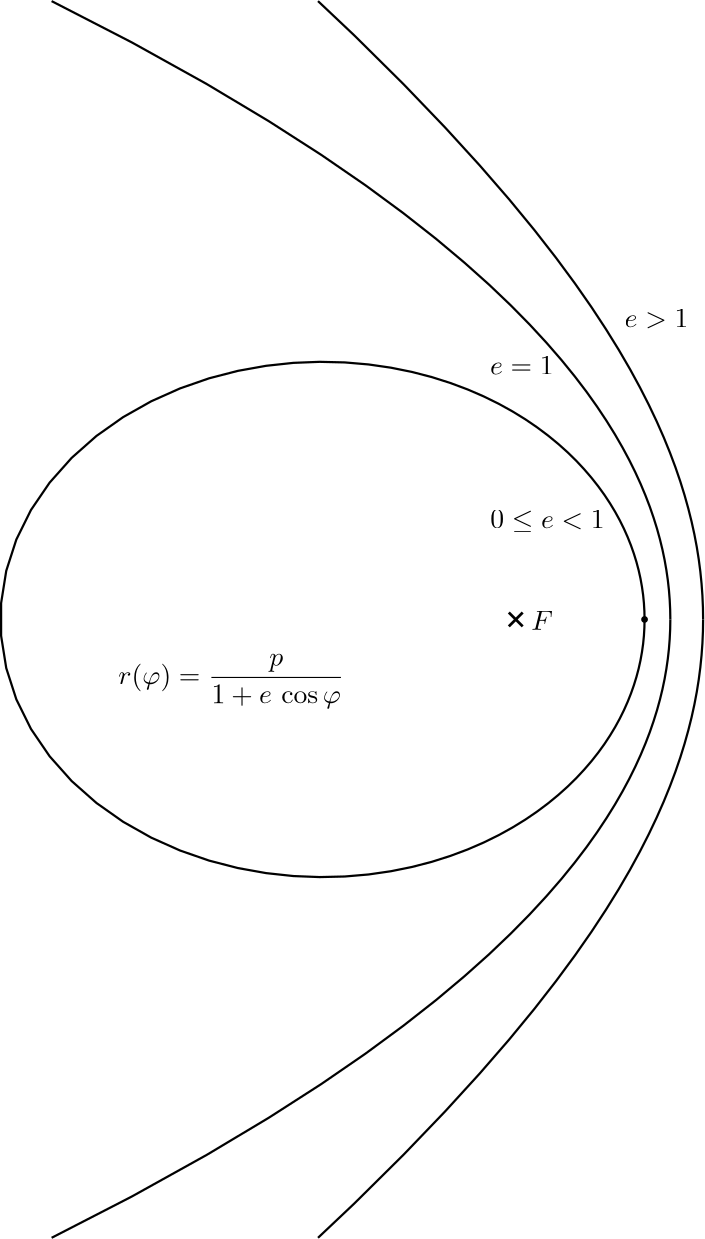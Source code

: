 <?xml version="1.0"?>
<!DOCTYPE ipe SYSTEM "ipe.dtd">
<ipe version="70218" creator="Ipe 7.2.20">
<info created="D:20210130202722" modified="D:20210130205245"/>
<ipestyle name="basic">
<symbol name="arrow/arc(spx)">
<path stroke="sym-stroke" fill="sym-stroke" pen="sym-pen">
0 0 m
-1 0.333 l
-1 -0.333 l
h
</path>
</symbol>
<symbol name="arrow/farc(spx)">
<path stroke="sym-stroke" fill="white" pen="sym-pen">
0 0 m
-1 0.333 l
-1 -0.333 l
h
</path>
</symbol>
<symbol name="arrow/ptarc(spx)">
<path stroke="sym-stroke" fill="sym-stroke" pen="sym-pen">
0 0 m
-1 0.333 l
-0.8 0 l
-1 -0.333 l
h
</path>
</symbol>
<symbol name="arrow/fptarc(spx)">
<path stroke="sym-stroke" fill="white" pen="sym-pen">
0 0 m
-1 0.333 l
-0.8 0 l
-1 -0.333 l
h
</path>
</symbol>
<symbol name="mark/circle(sx)" transformations="translations">
<path fill="sym-stroke">
0.6 0 0 0.6 0 0 e
0.4 0 0 0.4 0 0 e
</path>
</symbol>
<symbol name="mark/disk(sx)" transformations="translations">
<path fill="sym-stroke">
0.6 0 0 0.6 0 0 e
</path>
</symbol>
<symbol name="mark/fdisk(sfx)" transformations="translations">
<group>
<path fill="sym-fill">
0.5 0 0 0.5 0 0 e
</path>
<path fill="sym-stroke" fillrule="eofill">
0.6 0 0 0.6 0 0 e
0.4 0 0 0.4 0 0 e
</path>
</group>
</symbol>
<symbol name="mark/box(sx)" transformations="translations">
<path fill="sym-stroke" fillrule="eofill">
-0.6 -0.6 m
0.6 -0.6 l
0.6 0.6 l
-0.6 0.6 l
h
-0.4 -0.4 m
0.4 -0.4 l
0.4 0.4 l
-0.4 0.4 l
h
</path>
</symbol>
<symbol name="mark/square(sx)" transformations="translations">
<path fill="sym-stroke">
-0.6 -0.6 m
0.6 -0.6 l
0.6 0.6 l
-0.6 0.6 l
h
</path>
</symbol>
<symbol name="mark/fsquare(sfx)" transformations="translations">
<group>
<path fill="sym-fill">
-0.5 -0.5 m
0.5 -0.5 l
0.5 0.5 l
-0.5 0.5 l
h
</path>
<path fill="sym-stroke" fillrule="eofill">
-0.6 -0.6 m
0.6 -0.6 l
0.6 0.6 l
-0.6 0.6 l
h
-0.4 -0.4 m
0.4 -0.4 l
0.4 0.4 l
-0.4 0.4 l
h
</path>
</group>
</symbol>
<symbol name="mark/cross(sx)" transformations="translations">
<group>
<path fill="sym-stroke">
-0.43 -0.57 m
0.57 0.43 l
0.43 0.57 l
-0.57 -0.43 l
h
</path>
<path fill="sym-stroke">
-0.43 0.57 m
0.57 -0.43 l
0.43 -0.57 l
-0.57 0.43 l
h
</path>
</group>
</symbol>
<symbol name="arrow/fnormal(spx)">
<path stroke="sym-stroke" fill="white" pen="sym-pen">
0 0 m
-1 0.333 l
-1 -0.333 l
h
</path>
</symbol>
<symbol name="arrow/pointed(spx)">
<path stroke="sym-stroke" fill="sym-stroke" pen="sym-pen">
0 0 m
-1 0.333 l
-0.8 0 l
-1 -0.333 l
h
</path>
</symbol>
<symbol name="arrow/fpointed(spx)">
<path stroke="sym-stroke" fill="white" pen="sym-pen">
0 0 m
-1 0.333 l
-0.8 0 l
-1 -0.333 l
h
</path>
</symbol>
<symbol name="arrow/linear(spx)">
<path stroke="sym-stroke" pen="sym-pen">
-1 0.333 m
0 0 l
-1 -0.333 l
</path>
</symbol>
<symbol name="arrow/fdouble(spx)">
<path stroke="sym-stroke" fill="white" pen="sym-pen">
0 0 m
-1 0.333 l
-1 -0.333 l
h
-1 0 m
-2 0.333 l
-2 -0.333 l
h
</path>
</symbol>
<symbol name="arrow/double(spx)">
<path stroke="sym-stroke" fill="sym-stroke" pen="sym-pen">
0 0 m
-1 0.333 l
-1 -0.333 l
h
-1 0 m
-2 0.333 l
-2 -0.333 l
h
</path>
</symbol>
<symbol name="arrow/mid-normal(spx)">
<path stroke="sym-stroke" fill="sym-stroke" pen="sym-pen">
0.5 0 m
-0.5 0.333 l
-0.5 -0.333 l
h
</path>
</symbol>
<symbol name="arrow/mid-fnormal(spx)">
<path stroke="sym-stroke" fill="white" pen="sym-pen">
0.5 0 m
-0.5 0.333 l
-0.5 -0.333 l
h
</path>
</symbol>
<symbol name="arrow/mid-pointed(spx)">
<path stroke="sym-stroke" fill="sym-stroke" pen="sym-pen">
0.5 0 m
-0.5 0.333 l
-0.3 0 l
-0.5 -0.333 l
h
</path>
</symbol>
<symbol name="arrow/mid-fpointed(spx)">
<path stroke="sym-stroke" fill="white" pen="sym-pen">
0.5 0 m
-0.5 0.333 l
-0.3 0 l
-0.5 -0.333 l
h
</path>
</symbol>
<symbol name="arrow/mid-double(spx)">
<path stroke="sym-stroke" fill="sym-stroke" pen="sym-pen">
1 0 m
0 0.333 l
0 -0.333 l
h
0 0 m
-1 0.333 l
-1 -0.333 l
h
</path>
</symbol>
<symbol name="arrow/mid-fdouble(spx)">
<path stroke="sym-stroke" fill="white" pen="sym-pen">
1 0 m
0 0.333 l
0 -0.333 l
h
0 0 m
-1 0.333 l
-1 -0.333 l
h
</path>
</symbol>
<pen name="heavier" value="0.8"/>
<pen name="fat" value="1.2"/>
<pen name="ultrafat" value="2"/>
<symbolsize name="large" value="5"/>
<symbolsize name="small" value="2"/>
<symbolsize name="tiny" value="1.1"/>
<arrowsize name="large" value="10"/>
<arrowsize name="small" value="5"/>
<arrowsize name="tiny" value="3"/>
<color name="red" value="1 0 0"/>
<color name="blue" value="0 0 1"/>
<color name="green" value="0 1 0"/>
<color name="yellow" value="1 1 0"/>
<color name="orange" value="1 0.647 0"/>
<color name="gold" value="1 0.843 0"/>
<color name="purple" value="0.627 0.125 0.941"/>
<color name="gray" value="0.745"/>
<color name="brown" value="0.647 0.165 0.165"/>
<color name="navy" value="0 0 0.502"/>
<color name="pink" value="1 0.753 0.796"/>
<color name="seagreen" value="0.18 0.545 0.341"/>
<color name="turquoise" value="0.251 0.878 0.816"/>
<color name="violet" value="0.933 0.51 0.933"/>
<color name="darkblue" value="0 0 0.545"/>
<color name="darkcyan" value="0 0.545 0.545"/>
<color name="darkgray" value="0.663"/>
<color name="darkgreen" value="0 0.392 0"/>
<color name="darkmagenta" value="0.545 0 0.545"/>
<color name="darkorange" value="1 0.549 0"/>
<color name="darkred" value="0.545 0 0"/>
<color name="lightblue" value="0.678 0.847 0.902"/>
<color name="lightcyan" value="0.878 1 1"/>
<color name="lightgray" value="0.827"/>
<color name="lightgreen" value="0.565 0.933 0.565"/>
<color name="lightyellow" value="1 1 0.878"/>
<dashstyle name="dotted" value="[1 3] 0"/>
<dashstyle name="dashed" value="[4] 0"/>
<dashstyle name="dash dotted" value="[4 2 1 2] 0"/>
<dashstyle name="dash dot dotted" value="[4 2 1 2 1 2] 0"/>
<textsize name="large" value="\large"/>
<textsize name="small" value="\small"/>
<textsize name="tiny" value="\tiny"/>
<textsize name="Large" value="\Large"/>
<textsize name="LARGE" value="\LARGE"/>
<textsize name="huge" value="\huge"/>
<textsize name="Huge" value="\Huge"/>
<textsize name="footnote" value="\footnotesize"/>
<textstyle name="center" begin="\begin{center}" end="\end{center}"/>
<textstyle name="itemize" begin="\begin{itemize}" end="\end{itemize}"/>
<textstyle name="item" begin="\begin{itemize}\item{}" end="\end{itemize}"/>
<gridsize name="4 pts" value="4"/>
<gridsize name="8 pts (~3 mm)" value="8"/>
<gridsize name="16 pts (~6 mm)" value="16"/>
<gridsize name="32 pts (~12 mm)" value="32"/>
<gridsize name="10 pts (~3.5 mm)" value="10"/>
<gridsize name="20 pts (~7 mm)" value="20"/>
<gridsize name="14 pts (~5 mm)" value="14"/>
<gridsize name="28 pts (~10 mm)" value="28"/>
<gridsize name="56 pts (~20 mm)" value="56"/>
<anglesize name="90 deg" value="90"/>
<anglesize name="60 deg" value="60"/>
<anglesize name="45 deg" value="45"/>
<anglesize name="30 deg" value="30"/>
<anglesize name="22.5 deg" value="22.5"/>
<opacity name="10%" value="0.1"/>
<opacity name="30%" value="0.3"/>
<opacity name="50%" value="0.5"/>
<opacity name="75%" value="0.75"/>
<tiling name="falling" angle="-60" step="4" width="1"/>
<tiling name="rising" angle="30" step="4" width="1"/>
</ipestyle>
<page>
<layer name="alpha"/>
<view layers="alpha" active="alpha"/>
<path layer="alpha" matrix="1 0 0 1 -17.53 356.83" stroke="black" pen="heavier">
418.47 239.39 m
418.41 242.33 l
418.24 245.27 l
417.95 248.22 l
417.53 251.17 l
417 254.13 l
416.34 257.1 l
415.55 260.07 l
414.63 263.05 l
413.58 266.04 l
412.38 269.05 l
411.04 272.06 l
409.54 275.09 l
407.88 278.12 l
406.04 281.17 l
404.03 284.22 l
401.82 287.28 l
399.4 290.35 l
396.77 293.41 l
393.91 296.48 l
390.8 299.53 l
387.42 302.56 l
383.77 305.56 l
379.81 308.53 l
375.53 311.45 l
370.91 314.29 l
365.92 317.05 l
360.55 319.69 l
354.77 322.19 l
348.56 324.51 l
341.9 326.63 l
334.78 328.48 l
327.18 330.02 l
319.1 331.19 l
310.53 331.92 l
301.51 332.13 l
292.06 331.76 l
282.22 330.7 l
272.07 328.88 l
261.71 326.2 l
251.26 322.57 l
240.89 317.94 l
230.78 312.24 l
221.15 305.45 l
212.24 297.57 l
204.3 288.65 l
197.58 278.8 l
192.31 268.15 l
188.68 256.9 l
186.83 245.27 l
186.83 233.5 l
188.68 221.87 l
192.31 210.62 l
197.58 199.97 l
204.3 190.12 l
212.24 181.2 l
221.15 173.32 l
230.78 166.53 l
240.89 160.83 l
251.26 156.2 l
261.71 152.57 l
272.07 149.89 l
282.22 148.07 l
292.06 147.01 l
301.51 146.64 l
310.53 146.85 l
319.1 147.58 l
327.18 148.75 l
334.78 150.29 l
341.9 152.14 l
348.56 154.26 l
354.77 156.58 l
360.55 159.08 l
365.92 161.72 l
370.91 164.48 l
375.53 167.32 l
379.81 170.24 l
383.77 173.21 l
387.42 176.21 l
390.8 179.24 l
393.91 182.29 l
396.77 185.36 l
399.4 188.42 l
401.82 191.49 l
404.03 194.55 l
406.04 197.6 l
407.88 200.65 l
409.54 203.68 l
411.04 206.71 l
412.38 209.72 l
413.58 212.73 l
414.63 215.72 l
415.55 218.7 l
416.34 221.67 l
417 224.64 l
417.53 227.6 l
417.95 230.55 l
418.24 233.5 l
418.41 236.44 l
418.47 239.39 l
</path>
<path matrix="1 0 0 1 -17.53 356.83" stroke="black" pen="heavier">
427.75 239.39 m
427.69 242.92 l
427.52 246.46 l
427.24 250.01 l
426.84 253.59 l
426.32 257.19 l
425.68 260.84 l
424.91 264.52 l
424 268.26 l
422.95 272.07 l
421.74 275.94 l
420.38 279.9 l
418.83 283.94 l
417.09 288.1 l
415.14 292.37 l
412.96 296.77 l
410.52 301.31 l
407.8 306.02 l
404.76 310.91 l
401.37 316.01 l
397.58 321.34 l
393.33 326.91 l
388.56 332.78 l
383.2 338.96 l
377.15 345.51 l
370.3 352.47 l
362.52 359.89 l
353.63 367.83 l
343.43 376.39 l
331.66 385.63 l
318 395.69 l
302.02 406.68 l
283.19 418.77 l
260.79 432.17 l
233.89 447.12 l
205.01 461.99 l
</path>
<path matrix="1 0 0 1 -17.53 356.83" stroke="black" pen="heavier">
205.01 16.78 m
233.89 31.65 l
260.79 46.6 l
283.19 60 l
302.02 72.09 l
318 83.08 l
331.66 93.14 l
343.43 102.38 l
353.63 110.94 l
362.52 118.88 l
370.3 126.3 l
377.15 133.26 l
383.2 139.81 l
388.56 145.99 l
393.33 151.86 l
397.58 157.43 l
401.37 162.76 l
404.76 167.86 l
407.8 172.75 l
410.52 177.46 l
412.96 182 l
415.14 186.4 l
417.09 190.67 l
418.83 194.83 l
420.38 198.87 l
421.74 202.83 l
422.95 206.7 l
424 210.51 l
424.91 214.25 l
425.68 217.93 l
426.32 221.58 l
426.84 225.18 l
427.24 228.76 l
427.52 232.31 l
427.69 235.85 l
427.75 239.39 l
</path>
<path matrix="1 0 0 1 -17.53 356.83" stroke="black" pen="heavier">
439.55 239.39 m
439.49 243.67 l
439.3 247.96 l
438.99 252.28 l
438.55 256.63 l
437.98 261.02 l
437.27 265.48 l
436.41 270 l
435.4 274.61 l
434.22 279.31 l
432.87 284.13 l
431.33 289.09 l
429.58 294.19 l
427.6 299.47 l
425.37 304.95 l
422.85 310.66 l
420.02 316.62 l
416.83 322.88 l
413.24 329.47 l
409.18 336.45 l
404.58 343.87 l
399.37 351.8 l
393.42 360.33 l
386.61 369.56 l
378.78 379.61 l
369.7 390.65 l
359.1 402.87 l
346.63 416.53 l
331.8 431.98 l
313.96 449.66 l
300.91 461.99 l
</path>
<path matrix="1 0 0 1 -17.53 356.83" stroke="black" pen="heavier">
300.91 16.78 m
313.96 29.11 l
331.8 46.79 l
346.63 62.24 l
359.1 75.9 l
369.7 88.12 l
378.78 99.16 l
386.61 109.21 l
393.42 118.44 l
399.37 126.97 l
404.58 134.9 l
409.18 142.32 l
413.24 149.3 l
416.83 155.89 l
420.02 162.15 l
422.85 168.11 l
425.37 173.82 l
427.6 179.3 l
429.58 184.58 l
431.33 189.68 l
432.87 194.64 l
434.22 199.46 l
435.4 204.16 l
436.41 208.77 l
437.27 213.29 l
437.98 217.75 l
438.55 222.14 l
438.99 226.49 l
439.3 230.81 l
439.49 235.1 l
439.55 239.38 l
</path>
<use matrix="1 0 0 1 -17.53 356.83" name="mark/cross(sx)" pos="372.1 239.39" size="large" stroke="black"/>
<use name="mark/disk(sx)" pos="400.94 596.22" size="small" stroke="black"/>
<text matrix="1 0 0 1 147.733 6.50256" transformations="translations" pos="212.448 586.024" stroke="black" type="label" width="7.79" height="6.808" depth="0" valign="baseline" style="math">F</text>
<text matrix="1 0 0 1 53.2982 -47.8912" transformations="translations" pos="292.068 676.906" stroke="black" type="label" width="41.168" height="6.425" depth="1.35" valign="baseline" style="math">0 \leq e &lt; 1 </text>
<text matrix="1 0 0 1 8.02286 -15.2733" transformations="translations" pos="337.256 699.693" stroke="black" type="label" width="22.904" height="6.42" depth="0" valign="baseline" style="math">e=1</text>
<text matrix="1 0 0 1 43.7579 -30.3674" transformations="translations" pos="350.001 731.749" stroke="black" type="label" width="22.904" height="6.42" depth="0.39" valign="baseline" style="math">e &gt; 1</text>
<text matrix="1 0 0 1 -241.206 -53.0606" transformations="translations" pos="452.692 625.915" stroke="black" type="label" width="81.346" height="11.02" depth="8.78" valign="baseline" style="math">\displaystyle r(\varphi) = \frac{p}{1+e\, \cos\varphi}</text>
</page>
</ipe>
